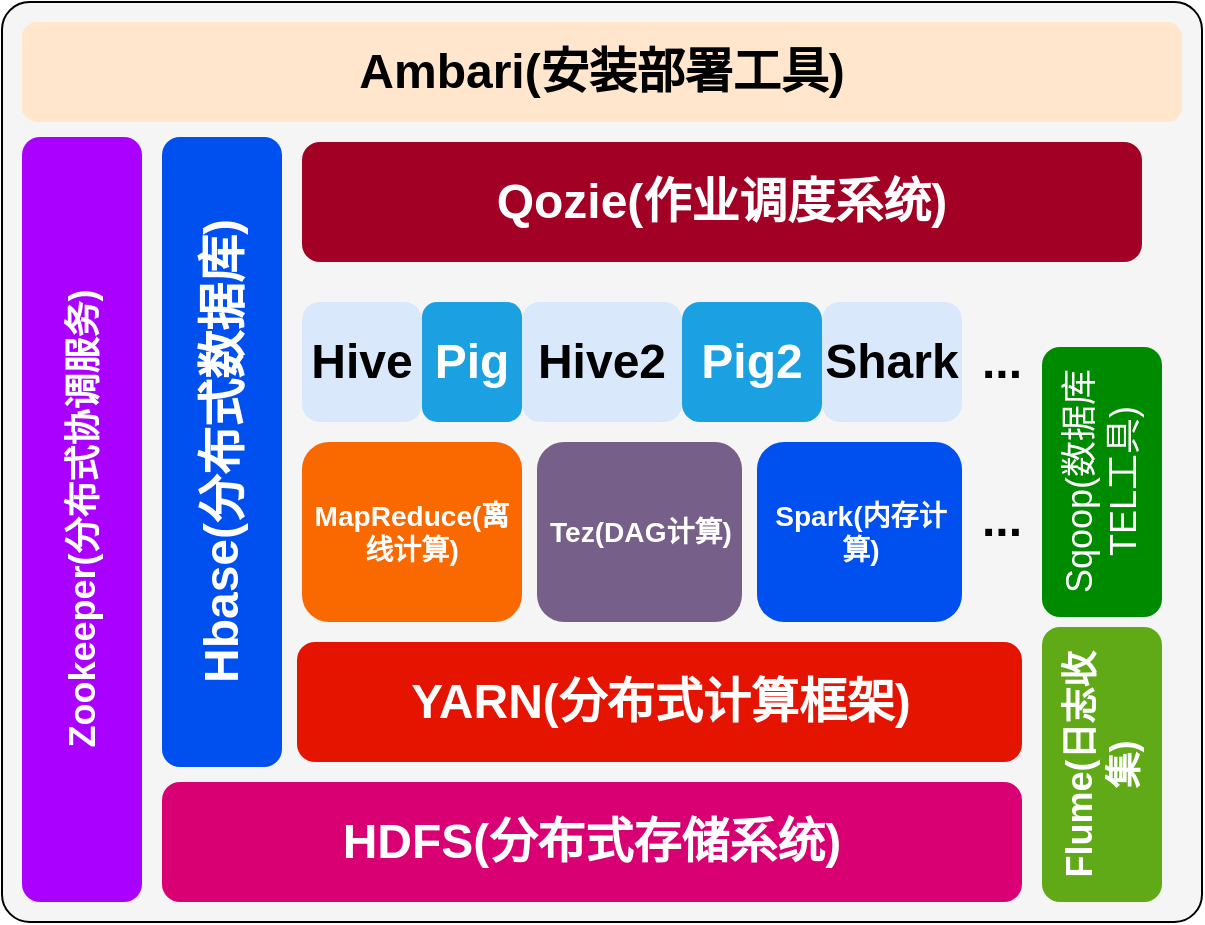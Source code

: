 <mxfile version="12.7.9" type="device"><diagram id="hz9mUppSSXoudfzyZlQt" name="第 1 页"><mxGraphModel dx="782" dy="529" grid="1" gridSize="10" guides="1" tooltips="1" connect="1" arrows="1" fold="1" page="1" pageScale="1" pageWidth="827" pageHeight="1169" math="0" shadow="0"><root><mxCell id="0"/><mxCell id="1" parent="0"/><mxCell id="ktzrBEhJa7LOUPBQt8Lv-4" value="" style="rounded=1;whiteSpace=wrap;html=1;glass=0;arcSize=3;fillColor=#f5f5f5;strokeColor=#000000;fontColor=#333333;" vertex="1" parent="1"><mxGeometry x="80" y="40" width="600" height="460" as="geometry"/></mxCell><mxCell id="ktzrBEhJa7LOUPBQt8Lv-6" value="&lt;h1&gt;Ambari(安装部署工具)&lt;/h1&gt;" style="rounded=1;whiteSpace=wrap;html=1;glass=0;fillColor=#ffe6cc;strokeColor=none;" vertex="1" parent="1"><mxGeometry x="90" y="50" width="580" height="50" as="geometry"/></mxCell><mxCell id="ktzrBEhJa7LOUPBQt8Lv-7" value="&lt;h2&gt;Zookeeper(分布式协调服务)&lt;/h2&gt;" style="rounded=1;whiteSpace=wrap;html=1;glass=0;rotation=-90;fillColor=#aa00ff;strokeColor=none;fontColor=#ffffff;" vertex="1" parent="1"><mxGeometry x="-71.25" y="268.75" width="382.5" height="60" as="geometry"/></mxCell><mxCell id="ktzrBEhJa7LOUPBQt8Lv-9" value="&lt;h1&gt;Hbase(分布式数据库)&lt;/h1&gt;" style="rounded=1;whiteSpace=wrap;html=1;glass=0;rotation=-90;fillColor=#0050ef;strokeColor=none;fontColor=#ffffff;" vertex="1" parent="1"><mxGeometry x="32.5" y="235" width="315" height="60" as="geometry"/></mxCell><mxCell id="ktzrBEhJa7LOUPBQt8Lv-10" value="&lt;h1&gt;HDFS(分布式存储系统)&lt;/h1&gt;" style="rounded=1;whiteSpace=wrap;html=1;glass=0;fillColor=#d80073;strokeColor=none;fontColor=#ffffff;" vertex="1" parent="1"><mxGeometry x="160" y="430" width="430" height="60" as="geometry"/></mxCell><mxCell id="ktzrBEhJa7LOUPBQt8Lv-11" value="&lt;h1&gt;Qozie(作业调度系统)&lt;/h1&gt;" style="rounded=1;whiteSpace=wrap;html=1;glass=0;fillColor=#a20025;strokeColor=none;fontColor=#ffffff;" vertex="1" parent="1"><mxGeometry x="230" y="110" width="420" height="60" as="geometry"/></mxCell><mxCell id="ktzrBEhJa7LOUPBQt8Lv-12" value="&lt;h1 style=&quot;font-size: 18px&quot;&gt;&lt;font style=&quot;font-size: 18px&quot;&gt;Flume(日志收集)&lt;/font&gt;&lt;/h1&gt;" style="rounded=1;whiteSpace=wrap;html=1;glass=0;rotation=-90;fillColor=#60a917;strokeColor=none;fontColor=#ffffff;" vertex="1" parent="1"><mxGeometry x="561.25" y="391.25" width="137.5" height="60" as="geometry"/></mxCell><mxCell id="ktzrBEhJa7LOUPBQt8Lv-13" value="&lt;font style=&quot;font-size: 18px&quot;&gt;Sqoop(数据库TEL工具)&lt;/font&gt;" style="rounded=1;whiteSpace=wrap;html=1;glass=0;rotation=-90;fillColor=#008a00;strokeColor=none;fontColor=#ffffff;" vertex="1" parent="1"><mxGeometry x="562.5" y="250" width="135" height="60" as="geometry"/></mxCell><mxCell id="ktzrBEhJa7LOUPBQt8Lv-15" value="&lt;h1&gt;YARN(分布式计算框架)&lt;/h1&gt;" style="rounded=1;whiteSpace=wrap;html=1;glass=0;fillColor=#e51400;strokeColor=none;fontColor=#ffffff;" vertex="1" parent="1"><mxGeometry x="227.5" y="360" width="362.5" height="60" as="geometry"/></mxCell><mxCell id="ktzrBEhJa7LOUPBQt8Lv-16" value="&lt;h3&gt;MapReduce(离线计算)&lt;/h3&gt;" style="rounded=1;whiteSpace=wrap;html=1;glass=0;fillColor=#fa6800;strokeColor=none;fontColor=#ffffff;" vertex="1" parent="1"><mxGeometry x="230" y="260" width="110" height="90" as="geometry"/></mxCell><mxCell id="ktzrBEhJa7LOUPBQt8Lv-17" value="&lt;h1&gt;Hive&lt;/h1&gt;" style="rounded=1;whiteSpace=wrap;html=1;glass=0;fillColor=#dae8fc;strokeColor=none;" vertex="1" parent="1"><mxGeometry x="230" y="190" width="60" height="60" as="geometry"/></mxCell><mxCell id="ktzrBEhJa7LOUPBQt8Lv-18" value="&lt;h1&gt;Hive2&lt;/h1&gt;" style="rounded=1;whiteSpace=wrap;html=1;glass=0;fillColor=#dae8fc;strokeColor=none;" vertex="1" parent="1"><mxGeometry x="340" y="190" width="80" height="60" as="geometry"/></mxCell><mxCell id="ktzrBEhJa7LOUPBQt8Lv-19" value="&lt;h1&gt;Pig&lt;/h1&gt;" style="rounded=1;whiteSpace=wrap;html=1;glass=0;fillColor=#1ba1e2;strokeColor=none;fontColor=#ffffff;" vertex="1" parent="1"><mxGeometry x="290" y="190" width="50" height="60" as="geometry"/></mxCell><mxCell id="ktzrBEhJa7LOUPBQt8Lv-20" value="&lt;h1&gt;Pig2&lt;/h1&gt;" style="rounded=1;whiteSpace=wrap;html=1;glass=0;fillColor=#1ba1e2;strokeColor=none;fontColor=#ffffff;" vertex="1" parent="1"><mxGeometry x="420" y="190" width="70" height="60" as="geometry"/></mxCell><mxCell id="ktzrBEhJa7LOUPBQt8Lv-21" value="&lt;h1&gt;Shark&lt;/h1&gt;" style="rounded=1;whiteSpace=wrap;html=1;glass=0;fillColor=#dae8fc;strokeColor=none;" vertex="1" parent="1"><mxGeometry x="490" y="190" width="70" height="60" as="geometry"/></mxCell><mxCell id="ktzrBEhJa7LOUPBQt8Lv-22" value="&lt;h1&gt;...&lt;/h1&gt;" style="text;html=1;strokeColor=none;fillColor=none;align=center;verticalAlign=middle;whiteSpace=wrap;rounded=0;glass=0;" vertex="1" parent="1"><mxGeometry x="560" y="210" width="40" height="20" as="geometry"/></mxCell><mxCell id="ktzrBEhJa7LOUPBQt8Lv-23" value="&lt;h3&gt;Tez(DAG计算)&lt;/h3&gt;" style="rounded=1;whiteSpace=wrap;html=1;glass=0;fillColor=#76608a;strokeColor=none;fontColor=#ffffff;" vertex="1" parent="1"><mxGeometry x="347.5" y="260" width="102.5" height="90" as="geometry"/></mxCell><mxCell id="ktzrBEhJa7LOUPBQt8Lv-24" value="&lt;h3&gt;Spark(内存计算)&lt;/h3&gt;" style="rounded=1;whiteSpace=wrap;html=1;glass=0;fillColor=#0050ef;strokeColor=none;fontColor=#ffffff;" vertex="1" parent="1"><mxGeometry x="457.5" y="260" width="102.5" height="90" as="geometry"/></mxCell><mxCell id="ktzrBEhJa7LOUPBQt8Lv-25" value="&lt;h1&gt;...&lt;/h1&gt;" style="text;html=1;strokeColor=none;fillColor=none;align=center;verticalAlign=middle;whiteSpace=wrap;rounded=0;glass=0;" vertex="1" parent="1"><mxGeometry x="560" y="288.75" width="40" height="20" as="geometry"/></mxCell></root></mxGraphModel></diagram></mxfile>